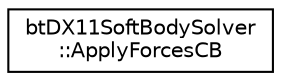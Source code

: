 digraph "Graphical Class Hierarchy"
{
  edge [fontname="Helvetica",fontsize="10",labelfontname="Helvetica",labelfontsize="10"];
  node [fontname="Helvetica",fontsize="10",shape=record];
  rankdir="LR";
  Node1 [label="btDX11SoftBodySolver\l::ApplyForcesCB",height=0.2,width=0.4,color="black", fillcolor="white", style="filled",URL="$structbt_d_x11_soft_body_solver_1_1_apply_forces_c_b.html"];
}
